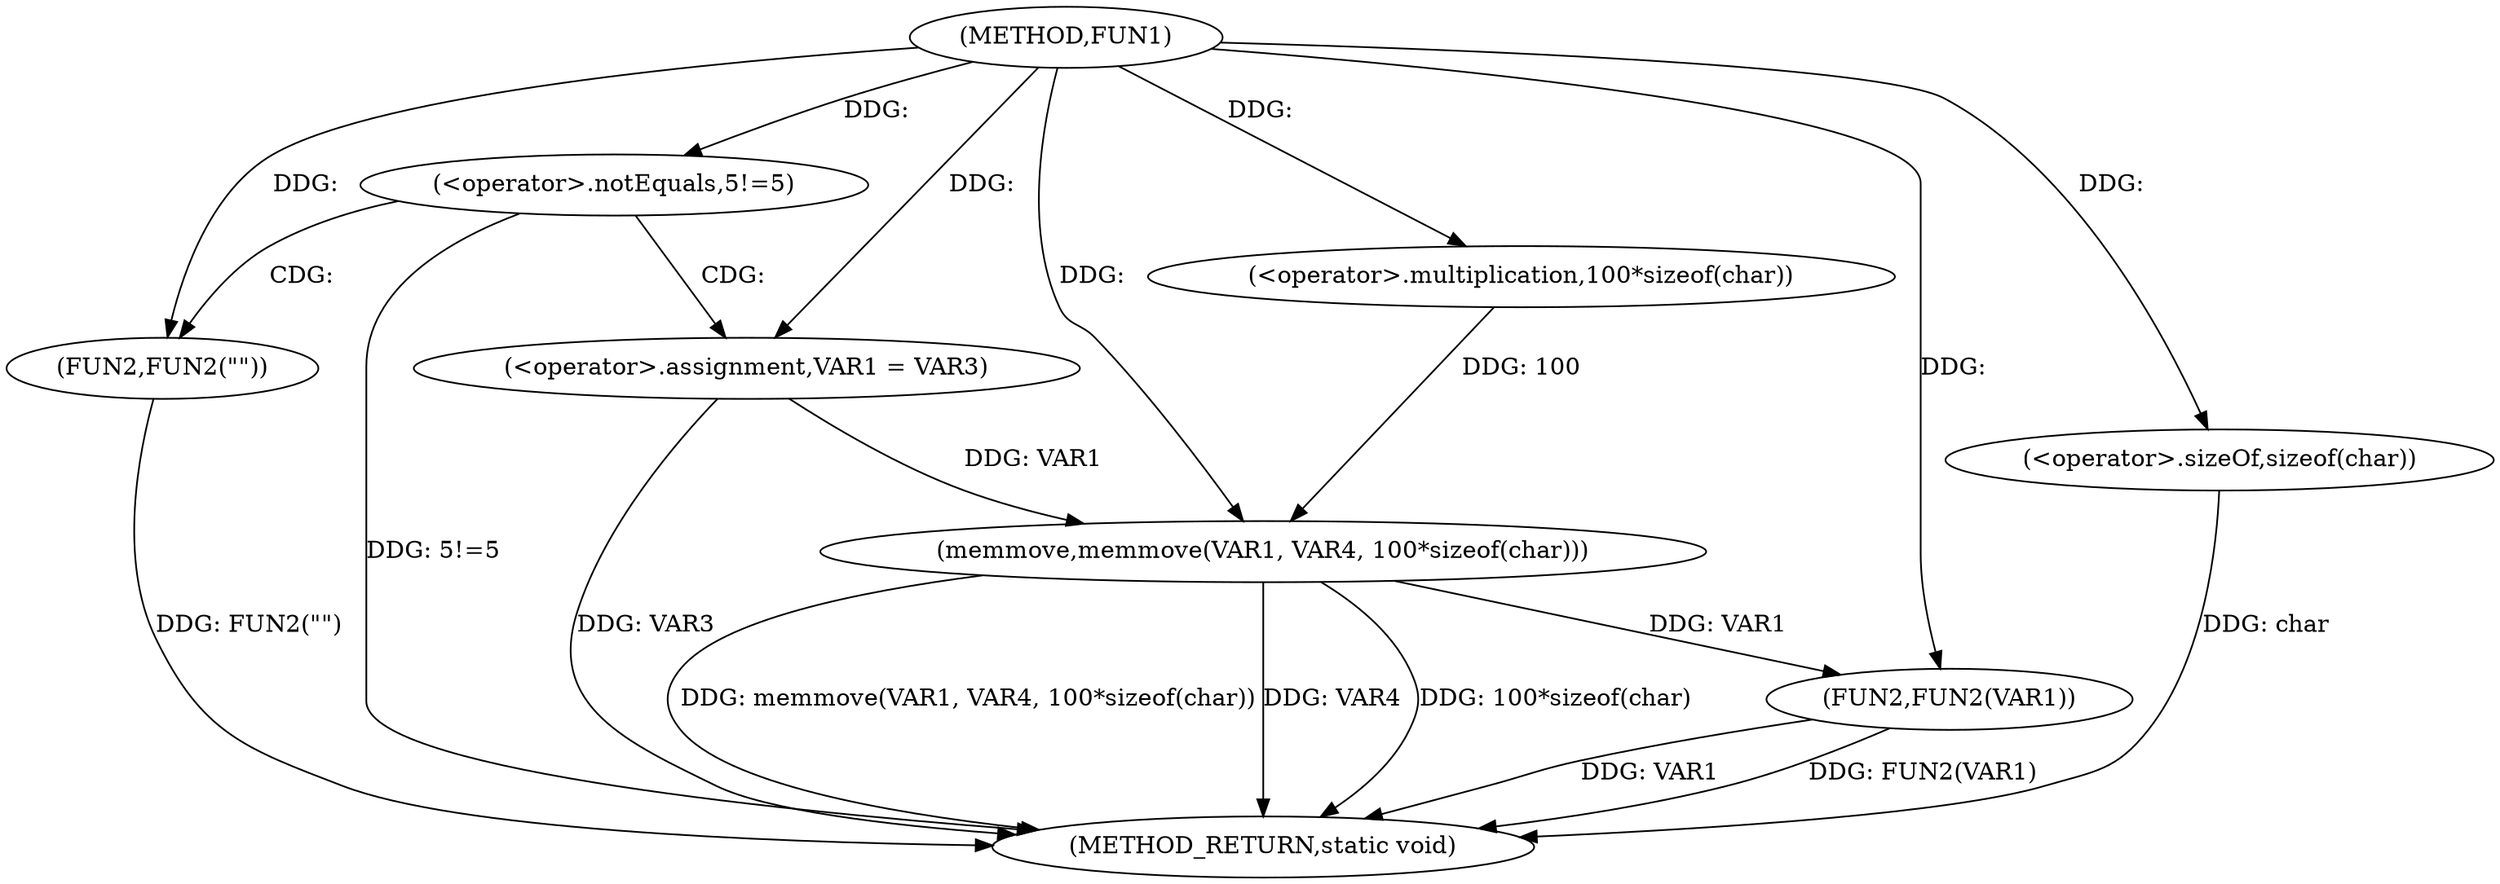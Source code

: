 digraph FUN1 {  
"1000100" [label = "(METHOD,FUN1)" ]
"1000128" [label = "(METHOD_RETURN,static void)" ]
"1000106" [label = "(<operator>.notEquals,5!=5)" ]
"1000110" [label = "(FUN2,FUN2(\"\"))" ]
"1000114" [label = "(<operator>.assignment,VAR1 = VAR3)" ]
"1000119" [label = "(memmove,memmove(VAR1, VAR4, 100*sizeof(char)))" ]
"1000122" [label = "(<operator>.multiplication,100*sizeof(char))" ]
"1000124" [label = "(<operator>.sizeOf,sizeof(char))" ]
"1000126" [label = "(FUN2,FUN2(VAR1))" ]
  "1000126" -> "1000128"  [ label = "DDG: FUN2(VAR1)"] 
  "1000124" -> "1000128"  [ label = "DDG: char"] 
  "1000119" -> "1000128"  [ label = "DDG: VAR4"] 
  "1000126" -> "1000128"  [ label = "DDG: VAR1"] 
  "1000110" -> "1000128"  [ label = "DDG: FUN2(\"\")"] 
  "1000119" -> "1000128"  [ label = "DDG: 100*sizeof(char)"] 
  "1000119" -> "1000128"  [ label = "DDG: memmove(VAR1, VAR4, 100*sizeof(char))"] 
  "1000114" -> "1000128"  [ label = "DDG: VAR3"] 
  "1000106" -> "1000128"  [ label = "DDG: 5!=5"] 
  "1000100" -> "1000106"  [ label = "DDG: "] 
  "1000100" -> "1000110"  [ label = "DDG: "] 
  "1000100" -> "1000114"  [ label = "DDG: "] 
  "1000114" -> "1000119"  [ label = "DDG: VAR1"] 
  "1000100" -> "1000119"  [ label = "DDG: "] 
  "1000122" -> "1000119"  [ label = "DDG: 100"] 
  "1000100" -> "1000122"  [ label = "DDG: "] 
  "1000100" -> "1000124"  [ label = "DDG: "] 
  "1000119" -> "1000126"  [ label = "DDG: VAR1"] 
  "1000100" -> "1000126"  [ label = "DDG: "] 
  "1000106" -> "1000110"  [ label = "CDG: "] 
  "1000106" -> "1000114"  [ label = "CDG: "] 
}
